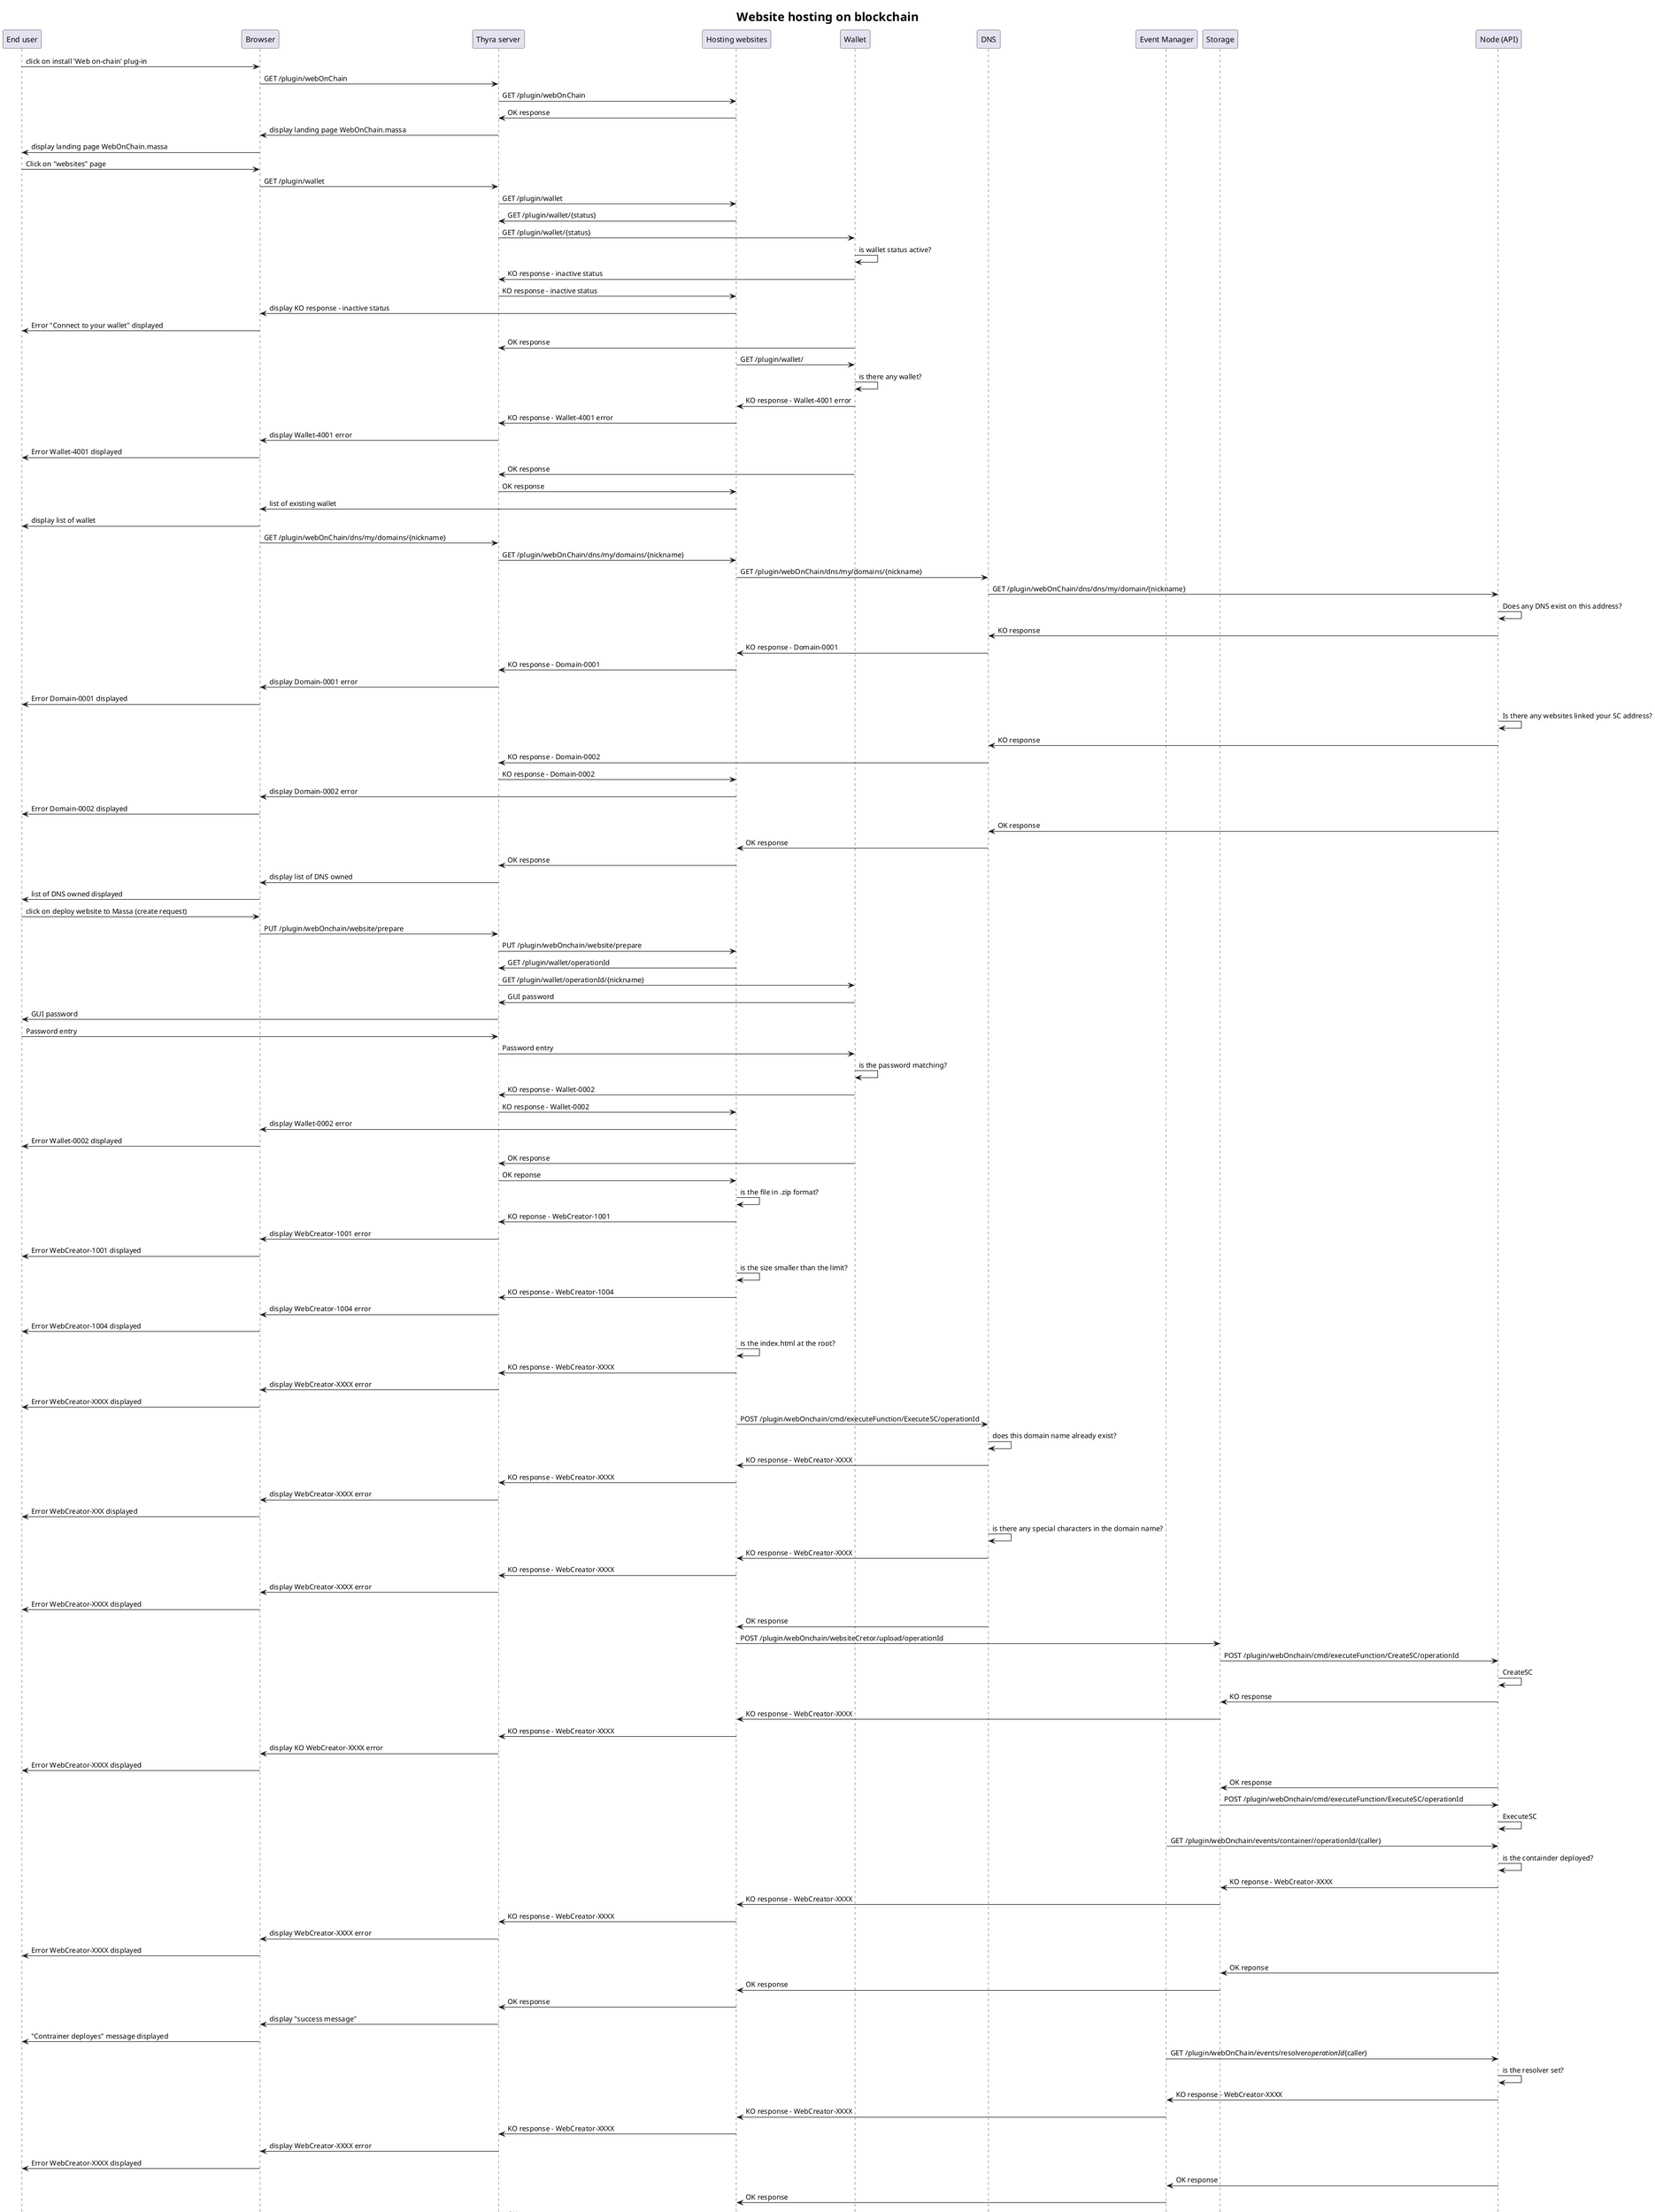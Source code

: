@startuml
participant "End user" as user
participant "Browser" as ui
participant "Thyra server" as thyra
participant "Hosting websites" as web
participant "Wallet" as w
participant "DNS" as dns
participant "Event Manager" as em
participant "Storage" as storage
participant "Node (API)" as node
title "= **Website hosting on blockchain**"
user -> ui: click on install 'Web on-chain' plug-in
ui -> thyra: GET /plugin/webOnChain
thyra -> web: GET /plugin/webOnChain
web -> thyra: OK response
thyra -> ui: display landing page WebOnChain.massa
ui -> user: display landing page WebOnChain.massa

user -> ui: Click on "websites" page
ui -> thyra: GET /plugin/wallet
thyra -> web: GET /plugin/wallet
web -> thyra: GET /plugin/wallet/{status}
thyra -> w: GET /plugin/wallet/{status}
w -> w: is wallet status active?
w -> thyra: KO response - inactive status
thyra -> web: KO response - inactive status
web -> ui: display KO response - inactive status
ui -> user: Error "Connect to your wallet" displayed
w -> thyra: OK response
web -> w: GET /plugin/wallet/
w -> w: is there any wallet?
w -> web: KO response - Wallet-4001 error
web ->thyra: KO response - Wallet-4001 error
thyra -> ui: display Wallet-4001 error
ui -> user: Error Wallet-4001 displayed
w -> thyra: OK response
thyra -> web: OK response
web -> ui: list of existing wallet
ui -> user: display list of wallet
ui -> thyra: GET /plugin/webOnChain/dns/my/domains/{nickname}
thyra -> web: GET /plugin/webOnChain/dns/my/domains/{nickname}
web -> dns: GET /plugin/webOnChain/dns/my/domains/{nickname}
dns -> node: GET /plugin/webOnChain/dns/dns/my/domain/{nickname}
node -> node: Does any DNS exist on this address?
node -> dns: KO response
dns -> web: KO response - Domain-0001
web -> thyra: KO response - Domain-0001
thyra -> ui: display Domain-0001 error
ui -> user: Error Domain-0001 displayed
node -> node: Is there any websites linked your SC address?
node -> dns: KO response
dns -> thyra: KO response - Domain-0002
thyra -> web: KO response - Domain-0002
web -> ui: display Domain-0002 error
ui -> user: Error Domain-0002 displayed
node -> dns: OK response
dns -> web: OK response 
web -> thyra: OK response
thyra -> ui: display list of DNS owned
ui -> user: list of DNS owned displayed

user -> ui: click on deploy website to Massa (create request)
ui -> thyra: PUT /plugin/webOnchain/website/prepare
thyra -> web: PUT /plugin/webOnchain/website/prepare
web -> thyra: GET /plugin/wallet/operationId
thyra -> w: GET /plugin/wallet/operationId/{nickname}
w -> thyra: GUI password
thyra -> user: GUI password
user -> thyra: Password entry
thyra -> w: Password entry
w -> w: is the password matching?
w -> thyra: KO response - Wallet-0002
thyra -> web: KO response - Wallet-0002
web -> ui: display Wallet-0002 error
ui -> user: Error Wallet-0002 displayed
w -> thyra: OK response
thyra -> web: OK reponse
web -> web: is the file in .zip format?
web -> thyra: KO reponse - WebCreator-1001
thyra -> ui: display WebCreator-1001 error
ui -> user: Error WebCreator-1001 displayed
web -> web: is the size smaller than the limit?
web -> thyra: KO response - WebCreator-1004
thyra -> ui: display WebCreator-1004 error
ui -> user: Error WebCreator-1004 displayed
web -> web: is the index.html at the root?
web -> thyra: KO response - WebCreator-XXXX
thyra -> ui: display WebCreator-XXXX error
ui -> user: Error WebCreator-XXXX displayed
web -> dns: POST /plugin/webOnchain/cmd/executeFunction/ExecuteSC/operationId
dns -> dns: does this domain name already exist?
dns -> web: KO response - WebCreator-XXXX
web -> thyra: KO response - WebCreator-XXXX
thyra -> ui: display WebCreator-XXXX error
ui -> user: Error WebCreator-XXX displayed
dns -> dns: is there any special characters in the domain name?
dns -> web: KO response - WebCreator-XXXX
web-> thyra: KO response - WebCreator-XXXX
thyra -> ui: display WebCreator-XXXX error
ui-> user: Error WebCreator-XXXX displayed
dns -> web: OK response
web -> storage: POST /plugin/webOnchain/websiteCretor/upload/operationId
storage -> node: POST /plugin/webOnchain/cmd/executeFunction/CreateSC/operationId
node -> node: CreateSC
node -> storage: KO response
storage -> web: KO response - WebCreator-XXXX
web -> thyra: KO response - WebCreator-XXXX
thyra -> ui: display KO WebCreator-XXXX error 
ui -> user: Error WebCreator-XXXX displayed
node -> storage: OK response
storage -> node: POST /plugin/webOnchain/cmd/executeFunction/ExecuteSC/operationId
node -> node: ExecuteSC
em -> node: GET /plugin/webOnchain/events/container//operationId/{caller}
node -> node: is the containder deployed?
node -> storage: KO reponse - WebCreator-XXXX
storage -> web: KO response - WebCreator-XXXX
web -> thyra: KO response - WebCreator-XXXX
thyra -> ui: display WebCreator-XXXX error
ui -> user: Error WebCreator-XXXX displayed
node -> storage: OK reponse 
storage -> web: OK response
web -> thyra: OK response
thyra -> ui: display "success message"
ui -> user: "Contrainer deployes" message displayed
em -> node: GET /plugin/webOnChain/events/resolver//operationId//{caller}
node -> node: is the resolver set?
node -> em: KO response - WebCreator-XXXX
em -> web: KO response - WebCreator-XXXX
web -> thyra: KO response - WebCreator-XXXX
thyra -> ui: display WebCreator-XXXX error
ui -> user: Error WebCreator-XXXX displayed
node -> em: OK response
em -> web: OK response 
web -> thyra: OK response
thyra -> ui: display "success message"
ui -> user: "Resolver set" message displayed
em -> node: GET /plugin/webOnchain/events/chunkUpload/operationId/{caller}
node -> node: Does one chunk has been uploaded?
node -> em: KO response
em -> web: KO response
web -> storage: POST /plugin/webOnchain/cmd/executeFunction/ExecuteAppendSC/operationId
storage -> node: ExecuteAppendSC
em -> node: GET /thyra/events/chunk/{caller}
node -> em: OK response
em -> web: OK reponse
web -> thyra: OK reponse
thyra -> ui: display "success message"
ui -> user: "chunk X on Y uploaded" message displayed
node -> em: KO response 
em -> web: KO response - list of non-uploded chunk(s)
web -> thyra: Add website on the table list, display edit button & correction button
thyra -> ui: Add website on the table list, display edit button & correction button
ui -> user: Add website on the table list, display edit button & correction button

user -> ui: click on correction button
ui -> thyra: PUT /plugin/webOnchain/websiteCretor/upload/operationId
thyra -> web: PUT /plugin/webOnchain/websiteCretor/upload/operationId
web -> thyra: GET /plugin/wallet/OperationId/{nickname}
thyra -> w: GET /plugin/wallet/operationId/{nickname}
w -> thyra: GUI password
thyra -> user: GUI password
user -> thyra: Password entry
thyra -> w: Password entry
w -> w: is the password matching?
w -> thyra: KO response - Wallet-0002
thyra -> web: KO response - Wallet-0002
web -> ui: display Wallet-0002 error
ui -> user: Error Wallet-0002 displayed
w -> thyra: OK response
thyra -> web: OK reponse
web -> storage: PUT /plugin/webOnchain/websiteCretor/upload/operationId/{chunk X,Y,Z}
storage -> node: /plugin/webOnchain/cmd/executeFunction/ExecuteSC/operationId/{chunk X,Y,Z}
node -> node: ExecuteSC
em -> node: GET /plugin/webOnChain/events/operationId/chunk/{caller}
node -> node: is chunk x,y,z uploaded?
node -> em: KO response - 
em -> web: KO response -
web -> thyra: KO response -
thyra -> ui: display 
ui -> user: Error displayed
node -> em: OK response - 
em -> web: OK response - 
web -> thyra: OK response - 
thyra -> ui: display "success message"
ui -> user: upload success message displayed
@enduml